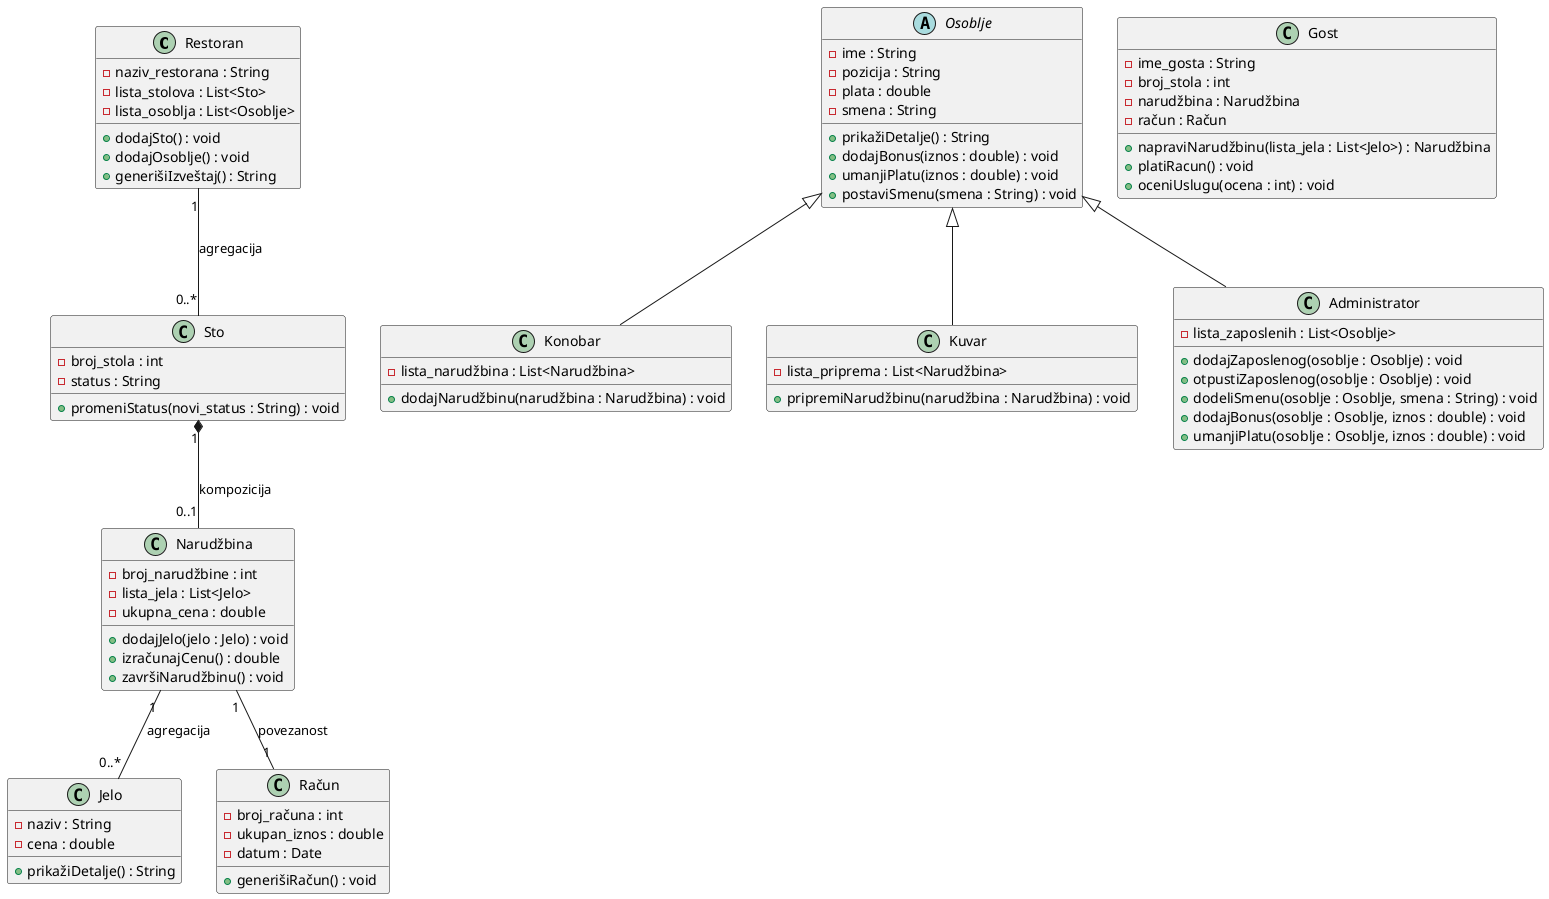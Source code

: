 @startuml RestaurantClassDiagram

' Glavna klasa Restoran
class Restoran {
    - naziv_restorana : String
    - lista_stolova : List<Sto>
    - lista_osoblja : List<Osoblje>
    + dodajSto() : void
    + dodajOsoblje() : void
    + generišiIzveštaj() : String
}

' Klasa Sto
class Sto {
    - broj_stola : int
    - status : String
    + promeniStatus(novi_status : String) : void
}

' Klasa Narudžbina
class Narudžbina {
    - broj_narudžbine : int
    - lista_jela : List<Jelo>
    - ukupna_cena : double
    + dodajJelo(jelo : Jelo) : void
    + izračunajCenu() : double
    + završiNarudžbinu() : void
}

' Klasa Jelo
class Jelo {
    - naziv : String
    - cena : double
    + prikažiDetalje() : String
}

' Klasa Račun
class Račun {
    - broj_računa : int
    - ukupan_iznos : double
    - datum : Date
    + generišiRačun() : void
}

' Apstraktna klasa Osoblje
abstract class Osoblje {
    - ime : String
    - pozicija : String
    - plata : double
    - smena : String
    + prikažiDetalje() : String
    + dodajBonus(iznos : double) : void
    + umanjiPlatu(iznos : double) : void
    + postaviSmenu(smena : String) : void
}

' Izvedene klase iz Osoblje
class Konobar {
    - lista_narudžbina : List<Narudžbina>
    + dodajNarudžbinu(narudžbina : Narudžbina) : void
}

class Kuvar {
    - lista_priprema : List<Narudžbina>
    + pripremiNarudžbinu(narudžbina : Narudžbina) : void
}

class Administrator {
    - lista_zaposlenih : List<Osoblje>
    + dodajZaposlenog(osoblje : Osoblje) : void
    + otpustiZaposlenog(osoblje : Osoblje) : void
    + dodeliSmenu(osoblje : Osoblje, smena : String) : void
    + dodajBonus(osoblje : Osoblje, iznos : double) : void
    + umanjiPlatu(osoblje : Osoblje, iznos : double) : void
}

' Klasa Gost
class Gost {
    - ime_gosta : String
    - broj_stola : int
    - narudžbina : Narudžbina
    - račun : Račun
    + napraviNarudžbinu(lista_jela : List<Jelo>) : Narudžbina
    + platiRacun() : void
    + oceniUslugu(ocena : int) : void
}

' Veze između klasa
Restoran "1" -- "0..*" Sto : agregacija
Sto "1" *-- "0..1" Narudžbina : kompozicija
Narudžbina "1" -- "0..*" Jelo : agregacija
Narudžbina "1" -- "1" Račun : povezanost
Osoblje <|-- Konobar
Osoblje <|-- Kuvar
Osoblje <|-- Administrator

@enduml

